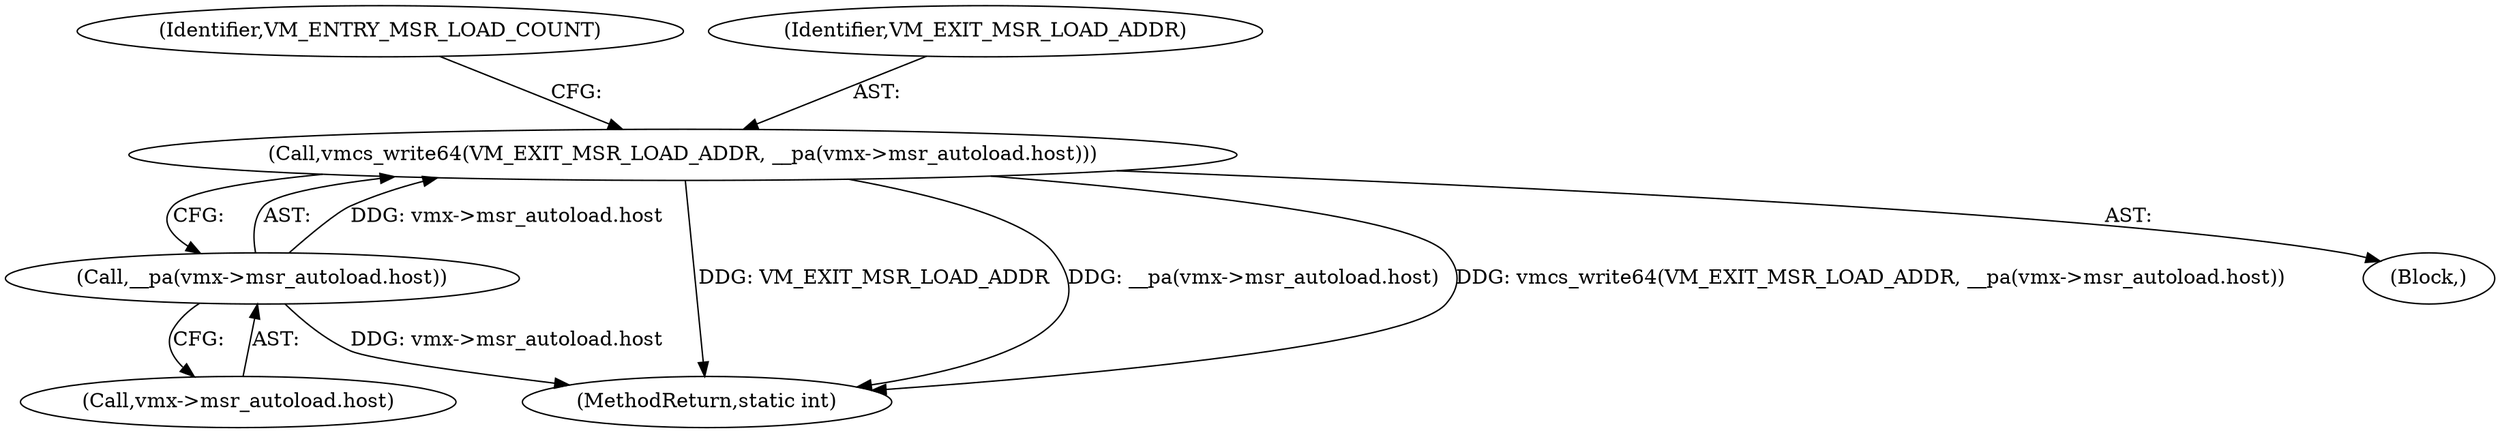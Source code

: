 digraph "0_linux_51aa68e7d57e3217192d88ce90fd5b8ef29ec94f@API" {
"1000601" [label="(Call,vmcs_write64(VM_EXIT_MSR_LOAD_ADDR, __pa(vmx->msr_autoload.host)))"];
"1000603" [label="(Call,__pa(vmx->msr_autoload.host))"];
"1000601" [label="(Call,vmcs_write64(VM_EXIT_MSR_LOAD_ADDR, __pa(vmx->msr_autoload.host)))"];
"1001021" [label="(MethodReturn,static int)"];
"1000610" [label="(Identifier,VM_ENTRY_MSR_LOAD_COUNT)"];
"1000126" [label="(Block,)"];
"1000602" [label="(Identifier,VM_EXIT_MSR_LOAD_ADDR)"];
"1000603" [label="(Call,__pa(vmx->msr_autoload.host))"];
"1000604" [label="(Call,vmx->msr_autoload.host)"];
"1000601" -> "1000126"  [label="AST: "];
"1000601" -> "1000603"  [label="CFG: "];
"1000602" -> "1000601"  [label="AST: "];
"1000603" -> "1000601"  [label="AST: "];
"1000610" -> "1000601"  [label="CFG: "];
"1000601" -> "1001021"  [label="DDG: VM_EXIT_MSR_LOAD_ADDR"];
"1000601" -> "1001021"  [label="DDG: __pa(vmx->msr_autoload.host)"];
"1000601" -> "1001021"  [label="DDG: vmcs_write64(VM_EXIT_MSR_LOAD_ADDR, __pa(vmx->msr_autoload.host))"];
"1000603" -> "1000601"  [label="DDG: vmx->msr_autoload.host"];
"1000603" -> "1000604"  [label="CFG: "];
"1000604" -> "1000603"  [label="AST: "];
"1000603" -> "1001021"  [label="DDG: vmx->msr_autoload.host"];
}
